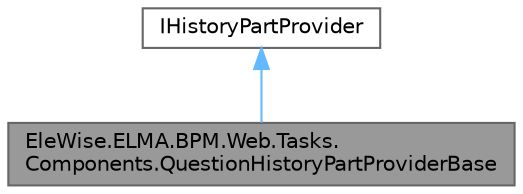 digraph "EleWise.ELMA.BPM.Web.Tasks.Components.QuestionHistoryPartProviderBase"
{
 // LATEX_PDF_SIZE
  bgcolor="transparent";
  edge [fontname=Helvetica,fontsize=10,labelfontname=Helvetica,labelfontsize=10];
  node [fontname=Helvetica,fontsize=10,shape=box,height=0.2,width=0.4];
  Node1 [id="Node000001",label="EleWise.ELMA.BPM.Web.Tasks.\lComponents.QuestionHistoryPartProviderBase",height=0.2,width=0.4,color="gray40", fillcolor="grey60", style="filled", fontcolor="black",tooltip="Базовый провайдер для блока истории действий с объектом. Добавляет блок с отображением вопросов и отв..."];
  Node2 -> Node1 [id="edge1_Node000001_Node000002",dir="back",color="steelblue1",style="solid",tooltip=" "];
  Node2 [id="Node000002",label="IHistoryPartProvider",height=0.2,width=0.4,color="gray40", fillcolor="white", style="filled",tooltip=" "];
}

